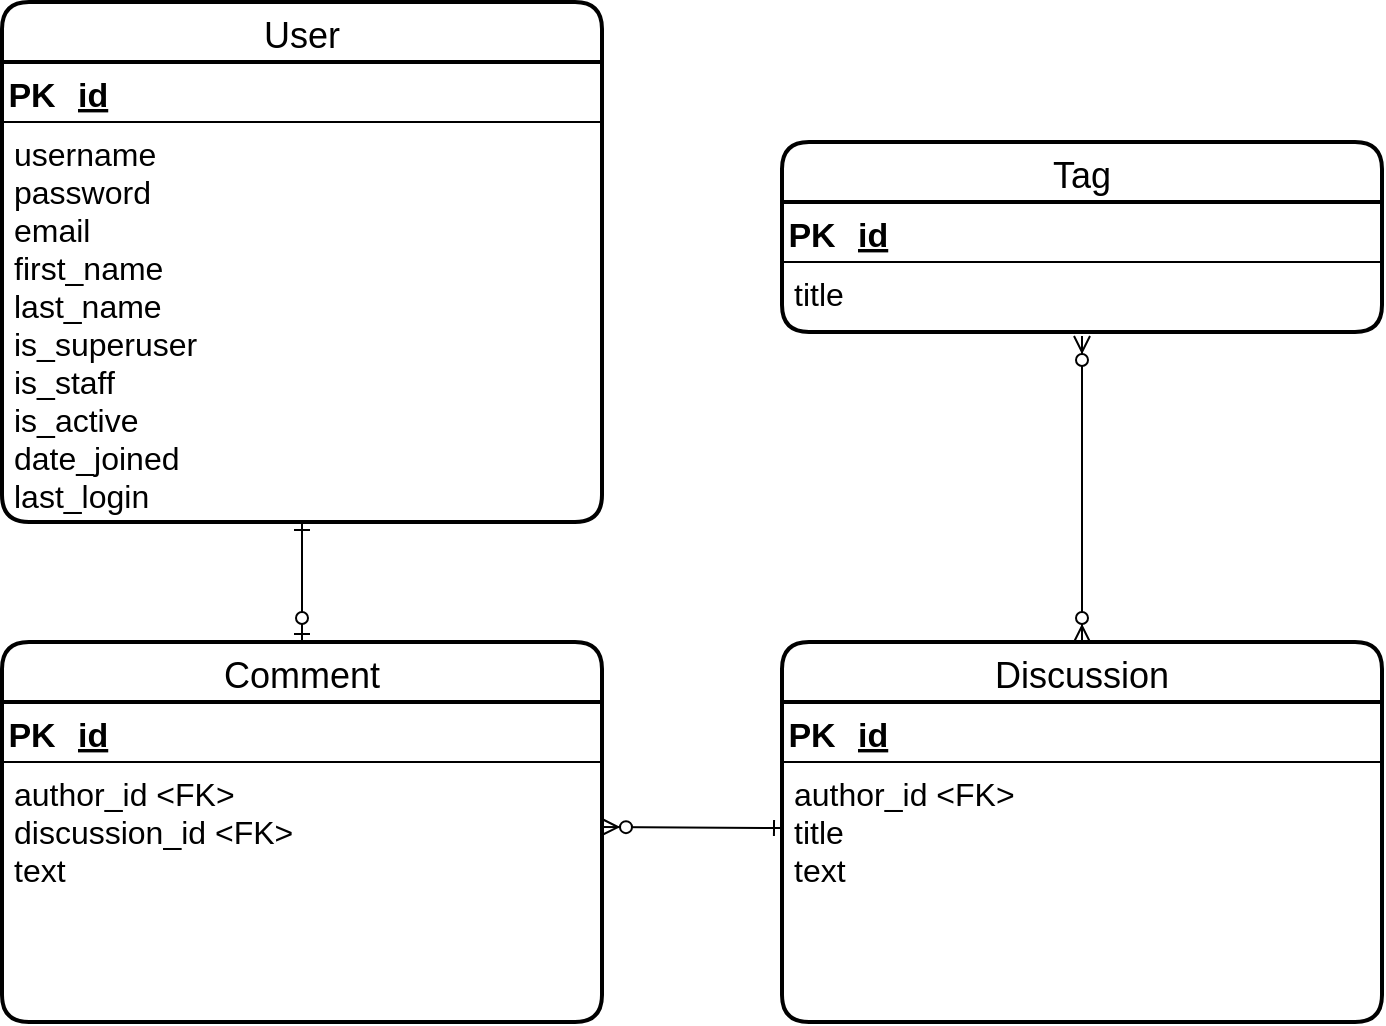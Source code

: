 <mxfile version="15.2.7" type="github">
  <diagram id="R2lEEEUBdFMjLlhIrx00" name="Page-1">
    <mxGraphModel dx="868" dy="482" grid="1" gridSize="10" guides="1" tooltips="1" connect="1" arrows="1" fold="1" page="1" pageScale="1" pageWidth="850" pageHeight="1100" math="0" shadow="0" extFonts="Permanent Marker^https://fonts.googleapis.com/css?family=Permanent+Marker">
      <root>
        <mxCell id="0" />
        <mxCell id="1" parent="0" />
        <mxCell id="JkFudz-ycmGlHzbNJkvK-16" value="User" style="swimlane;childLayout=stackLayout;horizontal=1;startSize=30;horizontalStack=0;rounded=1;fontSize=18;fontStyle=0;strokeWidth=2;resizeParent=0;resizeLast=1;shadow=0;dashed=0;align=center;" vertex="1" parent="1">
          <mxGeometry x="50" y="80" width="300" height="260" as="geometry" />
        </mxCell>
        <mxCell id="JkFudz-ycmGlHzbNJkvK-19" value="" style="shape=table;startSize=0;container=1;collapsible=1;childLayout=tableLayout;fixedRows=1;rowLines=0;fontStyle=0;align=center;resizeLast=1;strokeColor=none;fillColor=none;" vertex="1" parent="JkFudz-ycmGlHzbNJkvK-16">
          <mxGeometry y="30" width="300" height="30" as="geometry" />
        </mxCell>
        <mxCell id="JkFudz-ycmGlHzbNJkvK-20" value="" style="shape=partialRectangle;collapsible=0;dropTarget=0;pointerEvents=0;fillColor=none;top=0;left=0;bottom=1;right=0;points=[[0,0.5],[1,0.5]];portConstraint=eastwest;" vertex="1" parent="JkFudz-ycmGlHzbNJkvK-19">
          <mxGeometry width="300" height="30" as="geometry" />
        </mxCell>
        <mxCell id="JkFudz-ycmGlHzbNJkvK-21" value="PK" style="shape=partialRectangle;connectable=0;fillColor=none;top=0;left=0;bottom=0;right=0;fontStyle=1;overflow=hidden;fontSize=17;" vertex="1" parent="JkFudz-ycmGlHzbNJkvK-20">
          <mxGeometry width="30" height="30" as="geometry" />
        </mxCell>
        <mxCell id="JkFudz-ycmGlHzbNJkvK-22" value="id" style="shape=partialRectangle;connectable=0;fillColor=none;top=0;left=0;bottom=0;right=0;align=left;spacingLeft=6;fontStyle=5;overflow=hidden;fontSize=17;" vertex="1" parent="JkFudz-ycmGlHzbNJkvK-20">
          <mxGeometry x="30" width="270" height="30" as="geometry" />
        </mxCell>
        <mxCell id="JkFudz-ycmGlHzbNJkvK-17" value="username&#xa;password&#xa;email&#xa;first_name&#xa;last_name&#xa;is_superuser&#xa;is_staff&#xa;is_active&#xa;date_joined&#xa;last_login" style="align=left;strokeColor=none;fillColor=none;spacingLeft=4;fontSize=16;verticalAlign=top;resizable=0;rotatable=0;part=1;" vertex="1" parent="JkFudz-ycmGlHzbNJkvK-16">
          <mxGeometry y="60" width="300" height="200" as="geometry" />
        </mxCell>
        <mxCell id="JkFudz-ycmGlHzbNJkvK-47" style="edgeStyle=orthogonalEdgeStyle;rounded=0;orthogonalLoop=1;jettySize=auto;html=1;fontSize=17;startArrow=ERzeroToMany;startFill=1;endArrow=ERzeroToMany;endFill=1;" edge="1" parent="1" source="JkFudz-ycmGlHzbNJkvK-25">
          <mxGeometry relative="1" as="geometry">
            <mxPoint x="590" y="247" as="targetPoint" />
          </mxGeometry>
        </mxCell>
        <mxCell id="JkFudz-ycmGlHzbNJkvK-25" value="Discussion" style="swimlane;childLayout=stackLayout;horizontal=1;startSize=30;horizontalStack=0;rounded=1;fontSize=18;fontStyle=0;strokeWidth=2;resizeParent=0;resizeLast=1;shadow=0;dashed=0;align=center;" vertex="1" parent="1">
          <mxGeometry x="440" y="400" width="300" height="190" as="geometry" />
        </mxCell>
        <mxCell id="JkFudz-ycmGlHzbNJkvK-26" value="" style="shape=table;startSize=0;container=1;collapsible=1;childLayout=tableLayout;fixedRows=1;rowLines=0;fontStyle=0;align=center;resizeLast=1;strokeColor=none;fillColor=none;" vertex="1" parent="JkFudz-ycmGlHzbNJkvK-25">
          <mxGeometry y="30" width="300" height="30" as="geometry" />
        </mxCell>
        <mxCell id="JkFudz-ycmGlHzbNJkvK-27" value="" style="shape=partialRectangle;collapsible=0;dropTarget=0;pointerEvents=0;fillColor=none;top=0;left=0;bottom=1;right=0;points=[[0,0.5],[1,0.5]];portConstraint=eastwest;" vertex="1" parent="JkFudz-ycmGlHzbNJkvK-26">
          <mxGeometry width="300" height="30" as="geometry" />
        </mxCell>
        <mxCell id="JkFudz-ycmGlHzbNJkvK-28" value="PK" style="shape=partialRectangle;connectable=0;fillColor=none;top=0;left=0;bottom=0;right=0;fontStyle=1;overflow=hidden;fontSize=17;" vertex="1" parent="JkFudz-ycmGlHzbNJkvK-27">
          <mxGeometry width="30" height="30" as="geometry" />
        </mxCell>
        <mxCell id="JkFudz-ycmGlHzbNJkvK-29" value="id" style="shape=partialRectangle;connectable=0;fillColor=none;top=0;left=0;bottom=0;right=0;align=left;spacingLeft=6;fontStyle=5;overflow=hidden;fontSize=17;" vertex="1" parent="JkFudz-ycmGlHzbNJkvK-27">
          <mxGeometry x="30" width="270" height="30" as="geometry" />
        </mxCell>
        <mxCell id="JkFudz-ycmGlHzbNJkvK-30" value="author_id &lt;FK&gt;&#xa;title&#xa;text" style="align=left;strokeColor=none;fillColor=none;spacingLeft=4;fontSize=16;verticalAlign=top;resizable=0;rotatable=0;part=1;" vertex="1" parent="JkFudz-ycmGlHzbNJkvK-25">
          <mxGeometry y="60" width="300" height="130" as="geometry" />
        </mxCell>
        <mxCell id="JkFudz-ycmGlHzbNJkvK-32" value="Comment" style="swimlane;childLayout=stackLayout;horizontal=1;startSize=30;horizontalStack=0;rounded=1;fontSize=18;fontStyle=0;strokeWidth=2;resizeParent=0;resizeLast=1;shadow=0;dashed=0;align=center;" vertex="1" parent="1">
          <mxGeometry x="50" y="400" width="300" height="190" as="geometry" />
        </mxCell>
        <mxCell id="JkFudz-ycmGlHzbNJkvK-33" value="" style="shape=table;startSize=0;container=1;collapsible=1;childLayout=tableLayout;fixedRows=1;rowLines=0;fontStyle=0;align=center;resizeLast=1;strokeColor=none;fillColor=none;" vertex="1" parent="JkFudz-ycmGlHzbNJkvK-32">
          <mxGeometry y="30" width="300" height="30" as="geometry" />
        </mxCell>
        <mxCell id="JkFudz-ycmGlHzbNJkvK-34" value="" style="shape=partialRectangle;collapsible=0;dropTarget=0;pointerEvents=0;fillColor=none;top=0;left=0;bottom=1;right=0;points=[[0,0.5],[1,0.5]];portConstraint=eastwest;" vertex="1" parent="JkFudz-ycmGlHzbNJkvK-33">
          <mxGeometry width="300" height="30" as="geometry" />
        </mxCell>
        <mxCell id="JkFudz-ycmGlHzbNJkvK-35" value="PK" style="shape=partialRectangle;connectable=0;fillColor=none;top=0;left=0;bottom=0;right=0;fontStyle=1;overflow=hidden;fontSize=17;" vertex="1" parent="JkFudz-ycmGlHzbNJkvK-34">
          <mxGeometry width="30" height="30" as="geometry" />
        </mxCell>
        <mxCell id="JkFudz-ycmGlHzbNJkvK-36" value="id" style="shape=partialRectangle;connectable=0;fillColor=none;top=0;left=0;bottom=0;right=0;align=left;spacingLeft=6;fontStyle=5;overflow=hidden;fontSize=17;" vertex="1" parent="JkFudz-ycmGlHzbNJkvK-34">
          <mxGeometry x="30" width="270" height="30" as="geometry" />
        </mxCell>
        <mxCell id="JkFudz-ycmGlHzbNJkvK-37" value="author_id &lt;FK&gt;&#xa;discussion_id &lt;FK&gt;&#xa;text" style="align=left;strokeColor=none;fillColor=none;spacingLeft=4;fontSize=16;verticalAlign=top;resizable=0;rotatable=0;part=1;" vertex="1" parent="JkFudz-ycmGlHzbNJkvK-32">
          <mxGeometry y="60" width="300" height="130" as="geometry" />
        </mxCell>
        <mxCell id="JkFudz-ycmGlHzbNJkvK-38" value="Tag" style="swimlane;childLayout=stackLayout;horizontal=1;startSize=30;horizontalStack=0;rounded=1;fontSize=18;fontStyle=0;strokeWidth=2;resizeParent=0;resizeLast=1;shadow=0;dashed=0;align=center;" vertex="1" parent="1">
          <mxGeometry x="440" y="150" width="300" height="95" as="geometry" />
        </mxCell>
        <mxCell id="JkFudz-ycmGlHzbNJkvK-39" value="" style="shape=table;startSize=0;container=1;collapsible=1;childLayout=tableLayout;fixedRows=1;rowLines=0;fontStyle=0;align=center;resizeLast=1;strokeColor=none;fillColor=none;" vertex="1" parent="JkFudz-ycmGlHzbNJkvK-38">
          <mxGeometry y="30" width="300" height="30" as="geometry" />
        </mxCell>
        <mxCell id="JkFudz-ycmGlHzbNJkvK-40" value="" style="shape=partialRectangle;collapsible=0;dropTarget=0;pointerEvents=0;fillColor=none;top=0;left=0;bottom=1;right=0;points=[[0,0.5],[1,0.5]];portConstraint=eastwest;" vertex="1" parent="JkFudz-ycmGlHzbNJkvK-39">
          <mxGeometry width="300" height="30" as="geometry" />
        </mxCell>
        <mxCell id="JkFudz-ycmGlHzbNJkvK-41" value="PK" style="shape=partialRectangle;connectable=0;fillColor=none;top=0;left=0;bottom=0;right=0;fontStyle=1;overflow=hidden;fontSize=17;" vertex="1" parent="JkFudz-ycmGlHzbNJkvK-40">
          <mxGeometry width="30" height="30" as="geometry" />
        </mxCell>
        <mxCell id="JkFudz-ycmGlHzbNJkvK-42" value="id" style="shape=partialRectangle;connectable=0;fillColor=none;top=0;left=0;bottom=0;right=0;align=left;spacingLeft=6;fontStyle=5;overflow=hidden;fontSize=17;" vertex="1" parent="JkFudz-ycmGlHzbNJkvK-40">
          <mxGeometry x="30" width="270" height="30" as="geometry" />
        </mxCell>
        <mxCell id="JkFudz-ycmGlHzbNJkvK-43" value="title" style="align=left;strokeColor=none;fillColor=none;spacingLeft=4;fontSize=16;verticalAlign=top;resizable=0;rotatable=0;part=1;" vertex="1" parent="JkFudz-ycmGlHzbNJkvK-38">
          <mxGeometry y="60" width="300" height="35" as="geometry" />
        </mxCell>
        <mxCell id="JkFudz-ycmGlHzbNJkvK-45" style="edgeStyle=orthogonalEdgeStyle;rounded=0;orthogonalLoop=1;jettySize=auto;html=1;exitX=1;exitY=0.25;exitDx=0;exitDy=0;fontSize=17;startArrow=ERzeroToMany;startFill=1;endArrow=ERone;endFill=0;" edge="1" parent="1" source="JkFudz-ycmGlHzbNJkvK-37">
          <mxGeometry relative="1" as="geometry">
            <mxPoint x="440" y="493" as="targetPoint" />
            <Array as="points">
              <mxPoint x="440" y="493" />
            </Array>
          </mxGeometry>
        </mxCell>
        <mxCell id="JkFudz-ycmGlHzbNJkvK-46" style="edgeStyle=orthogonalEdgeStyle;rounded=0;orthogonalLoop=1;jettySize=auto;html=1;entryX=0.5;entryY=0;entryDx=0;entryDy=0;fontSize=17;endArrow=ERzeroToOne;endFill=1;startArrow=ERone;startFill=0;" edge="1" parent="1" source="JkFudz-ycmGlHzbNJkvK-17" target="JkFudz-ycmGlHzbNJkvK-32">
          <mxGeometry relative="1" as="geometry" />
        </mxCell>
      </root>
    </mxGraphModel>
  </diagram>
</mxfile>
